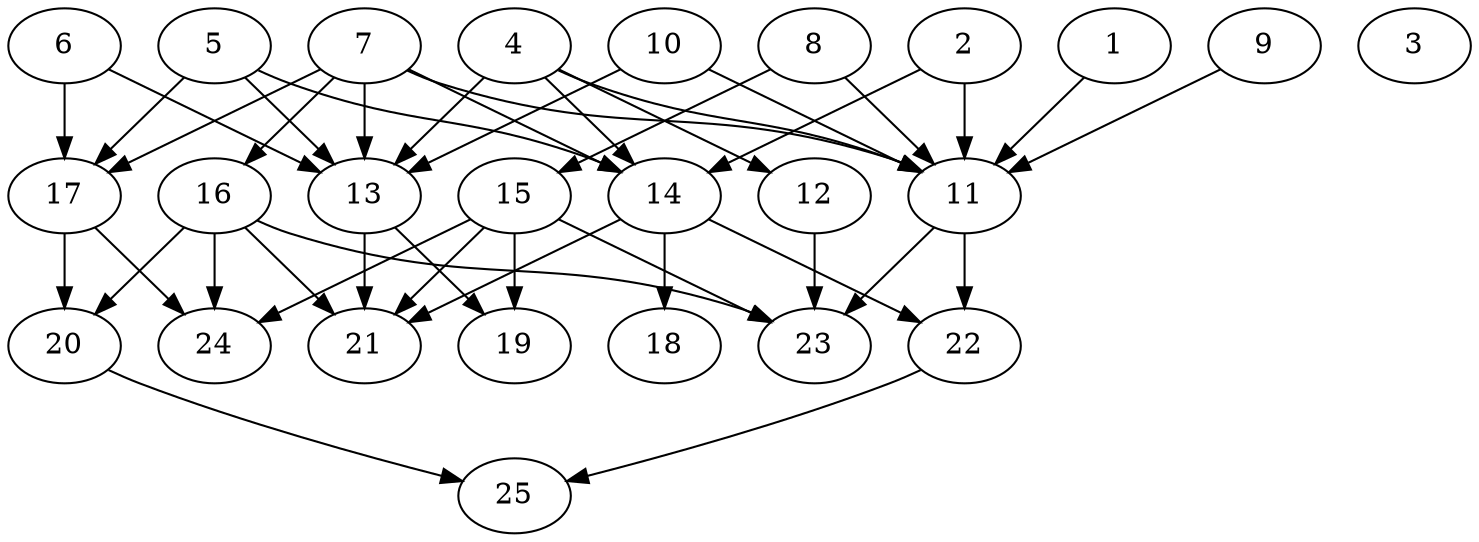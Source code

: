 // DAG automatically generated by daggen at Tue Aug  6 16:26:47 2019
// ./daggen --dot -n 25 --ccr 0.3 --fat 0.7 --regular 0.5 --density 0.7 --mindata 5242880 --maxdata 52428800 
digraph G {
  1 [size="149483520", alpha="0.12", expect_size="44845056"] 
  1 -> 11 [size ="44845056"]
  2 [size="78493013", alpha="0.00", expect_size="23547904"] 
  2 -> 11 [size ="23547904"]
  2 -> 14 [size ="23547904"]
  3 [size="24733013", alpha="0.01", expect_size="7419904"] 
  4 [size="65221973", alpha="0.13", expect_size="19566592"] 
  4 -> 11 [size ="19566592"]
  4 -> 12 [size ="19566592"]
  4 -> 13 [size ="19566592"]
  4 -> 14 [size ="19566592"]
  5 [size="63259307", alpha="0.02", expect_size="18977792"] 
  5 -> 13 [size ="18977792"]
  5 -> 14 [size ="18977792"]
  5 -> 17 [size ="18977792"]
  6 [size="19237547", alpha="0.14", expect_size="5771264"] 
  6 -> 13 [size ="5771264"]
  6 -> 17 [size ="5771264"]
  7 [size="150244693", alpha="0.08", expect_size="45073408"] 
  7 -> 11 [size ="45073408"]
  7 -> 13 [size ="45073408"]
  7 -> 14 [size ="45073408"]
  7 -> 16 [size ="45073408"]
  7 -> 17 [size ="45073408"]
  8 [size="88937813", alpha="0.15", expect_size="26681344"] 
  8 -> 11 [size ="26681344"]
  8 -> 15 [size ="26681344"]
  9 [size="155439787", alpha="0.19", expect_size="46631936"] 
  9 -> 11 [size ="46631936"]
  10 [size="100055040", alpha="0.06", expect_size="30016512"] 
  10 -> 11 [size ="30016512"]
  10 -> 13 [size ="30016512"]
  11 [size="151125333", alpha="0.17", expect_size="45337600"] 
  11 -> 22 [size ="45337600"]
  11 -> 23 [size ="45337600"]
  12 [size="92129280", alpha="0.09", expect_size="27638784"] 
  12 -> 23 [size ="27638784"]
  13 [size="92344320", alpha="0.14", expect_size="27703296"] 
  13 -> 19 [size ="27703296"]
  13 -> 21 [size ="27703296"]
  14 [size="103318187", alpha="0.00", expect_size="30995456"] 
  14 -> 18 [size ="30995456"]
  14 -> 21 [size ="30995456"]
  14 -> 22 [size ="30995456"]
  15 [size="48264533", alpha="0.19", expect_size="14479360"] 
  15 -> 19 [size ="14479360"]
  15 -> 21 [size ="14479360"]
  15 -> 23 [size ="14479360"]
  15 -> 24 [size ="14479360"]
  16 [size="66413227", alpha="0.10", expect_size="19923968"] 
  16 -> 20 [size ="19923968"]
  16 -> 21 [size ="19923968"]
  16 -> 23 [size ="19923968"]
  16 -> 24 [size ="19923968"]
  17 [size="19210240", alpha="0.20", expect_size="5763072"] 
  17 -> 20 [size ="5763072"]
  17 -> 24 [size ="5763072"]
  18 [size="83780267", alpha="0.20", expect_size="25134080"] 
  19 [size="47482880", alpha="0.04", expect_size="14244864"] 
  20 [size="35805867", alpha="0.14", expect_size="10741760"] 
  20 -> 25 [size ="10741760"]
  21 [size="82432000", alpha="0.01", expect_size="24729600"] 
  22 [size="60842667", alpha="0.16", expect_size="18252800"] 
  22 -> 25 [size ="18252800"]
  23 [size="134423893", alpha="0.12", expect_size="40327168"] 
  24 [size="83667627", alpha="0.14", expect_size="25100288"] 
  25 [size="84316160", alpha="0.02", expect_size="25294848"] 
}
